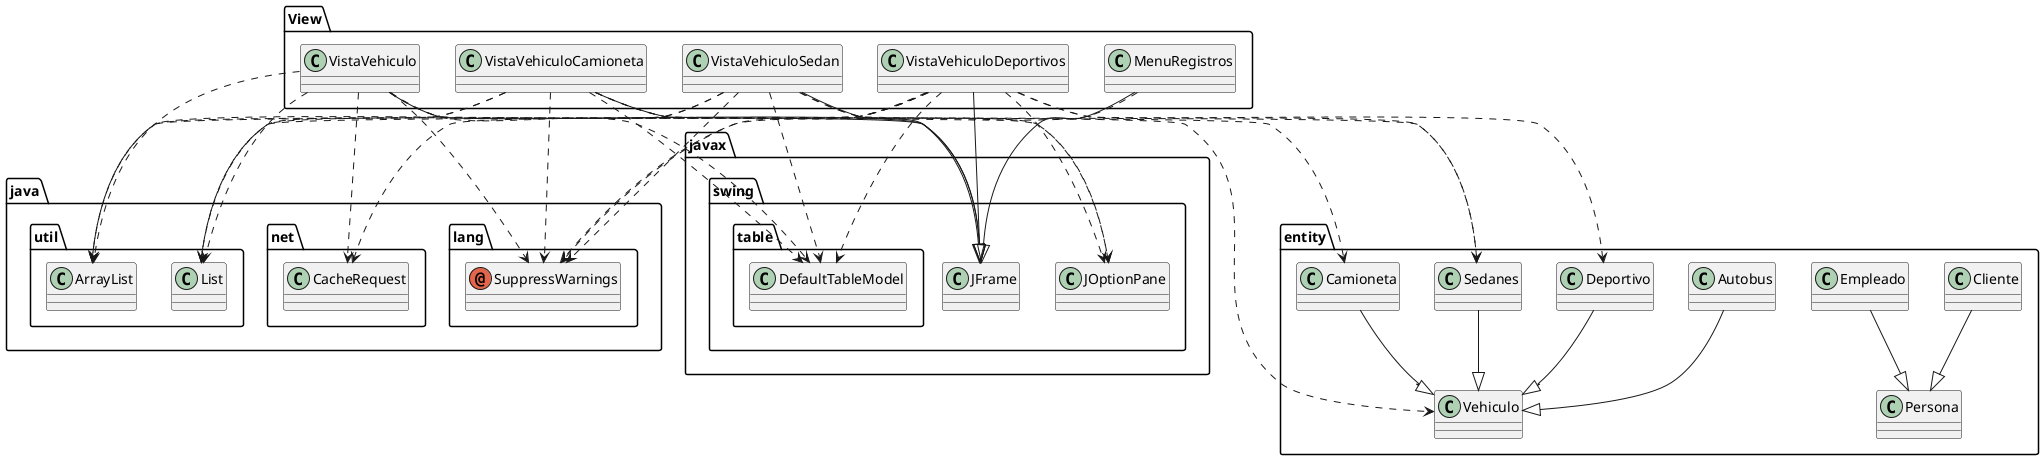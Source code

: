 @startuml
annotation java.lang.SuppressWarnings
class View.MenuRegistros
class View.VistaVehiculo
class View.VistaVehiculoCamioneta
class View.VistaVehiculoDeportivos
class View.VistaVehiculoSedan
class entity.Autobus
class entity.Camioneta
class entity.Cliente
class entity.Deportivo
class entity.Empleado
class entity.Persona
class entity.Sedanes
class entity.Vehiculo
class java.net.CacheRequest
class java.util.ArrayList
class java.util.List
class javax.swing.JFrame
class javax.swing.JOptionPane
class javax.swing.table.DefaultTableModel
View.MenuRegistros ..> java.lang.SuppressWarnings
View.MenuRegistros --|> javax.swing.JFrame
View.VistaVehiculo ..> java.lang.SuppressWarnings
View.VistaVehiculo ..> entity.Vehiculo
View.VistaVehiculo ..> java.net.CacheRequest
View.VistaVehiculo ..> java.util.ArrayList
View.VistaVehiculo ..> java.util.List
View.VistaVehiculo --|> javax.swing.JFrame
View.VistaVehiculo ..> javax.swing.table.DefaultTableModel
View.VistaVehiculoCamioneta ..> java.lang.SuppressWarnings
View.VistaVehiculoCamioneta ..> entity.Camioneta
View.VistaVehiculoCamioneta ..> java.util.ArrayList
View.VistaVehiculoCamioneta ..> java.util.List
View.VistaVehiculoCamioneta --|> javax.swing.JFrame
View.VistaVehiculoCamioneta ..> javax.swing.JOptionPane
View.VistaVehiculoCamioneta ..> javax.swing.table.DefaultTableModel
View.VistaVehiculoDeportivos ..> java.lang.SuppressWarnings
View.VistaVehiculoDeportivos ..> entity.Deportivo
View.VistaVehiculoDeportivos ..> entity.Sedanes
View.VistaVehiculoDeportivos ..> java.net.CacheRequest
View.VistaVehiculoDeportivos ..> java.util.ArrayList
View.VistaVehiculoDeportivos ..> java.util.List
View.VistaVehiculoDeportivos --|> javax.swing.JFrame
View.VistaVehiculoDeportivos ..> javax.swing.JOptionPane
View.VistaVehiculoDeportivos ..> javax.swing.table.DefaultTableModel
View.VistaVehiculoSedan ..> java.lang.SuppressWarnings
View.VistaVehiculoSedan ..> entity.Sedanes
View.VistaVehiculoSedan ..> java.util.ArrayList
View.VistaVehiculoSedan ..> java.util.List
View.VistaVehiculoSedan --|> javax.swing.JFrame
View.VistaVehiculoSedan ..> javax.swing.JOptionPane
View.VistaVehiculoSedan ..> javax.swing.table.DefaultTableModel
entity.Autobus --|> entity.Vehiculo
entity.Camioneta --|> entity.Vehiculo
entity.Cliente --|> entity.Persona
entity.Deportivo --|> entity.Vehiculo
entity.Empleado --|> entity.Persona
entity.Sedanes --|> entity.Vehiculo
@enduml